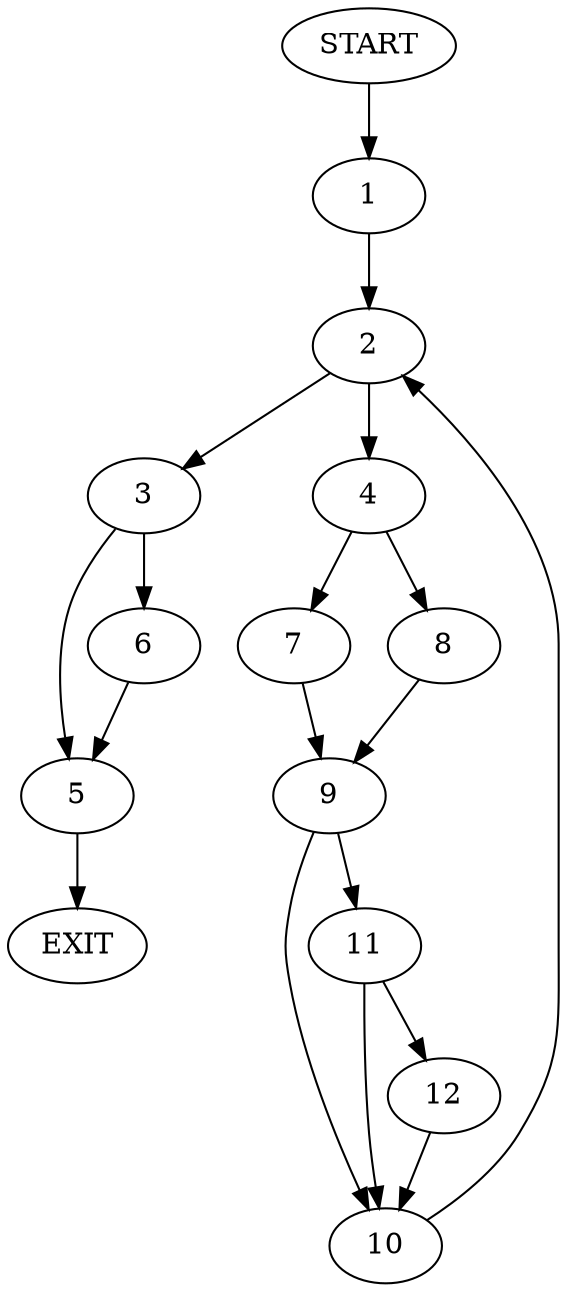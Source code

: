 digraph {
0 [label="START"]
13 [label="EXIT"]
0 -> 1
1 -> 2
2 -> 3
2 -> 4
3 -> 5
3 -> 6
4 -> 7
4 -> 8
7 -> 9
8 -> 9
9 -> 10
9 -> 11
11 -> 10
11 -> 12
10 -> 2
12 -> 10
6 -> 5
5 -> 13
}
